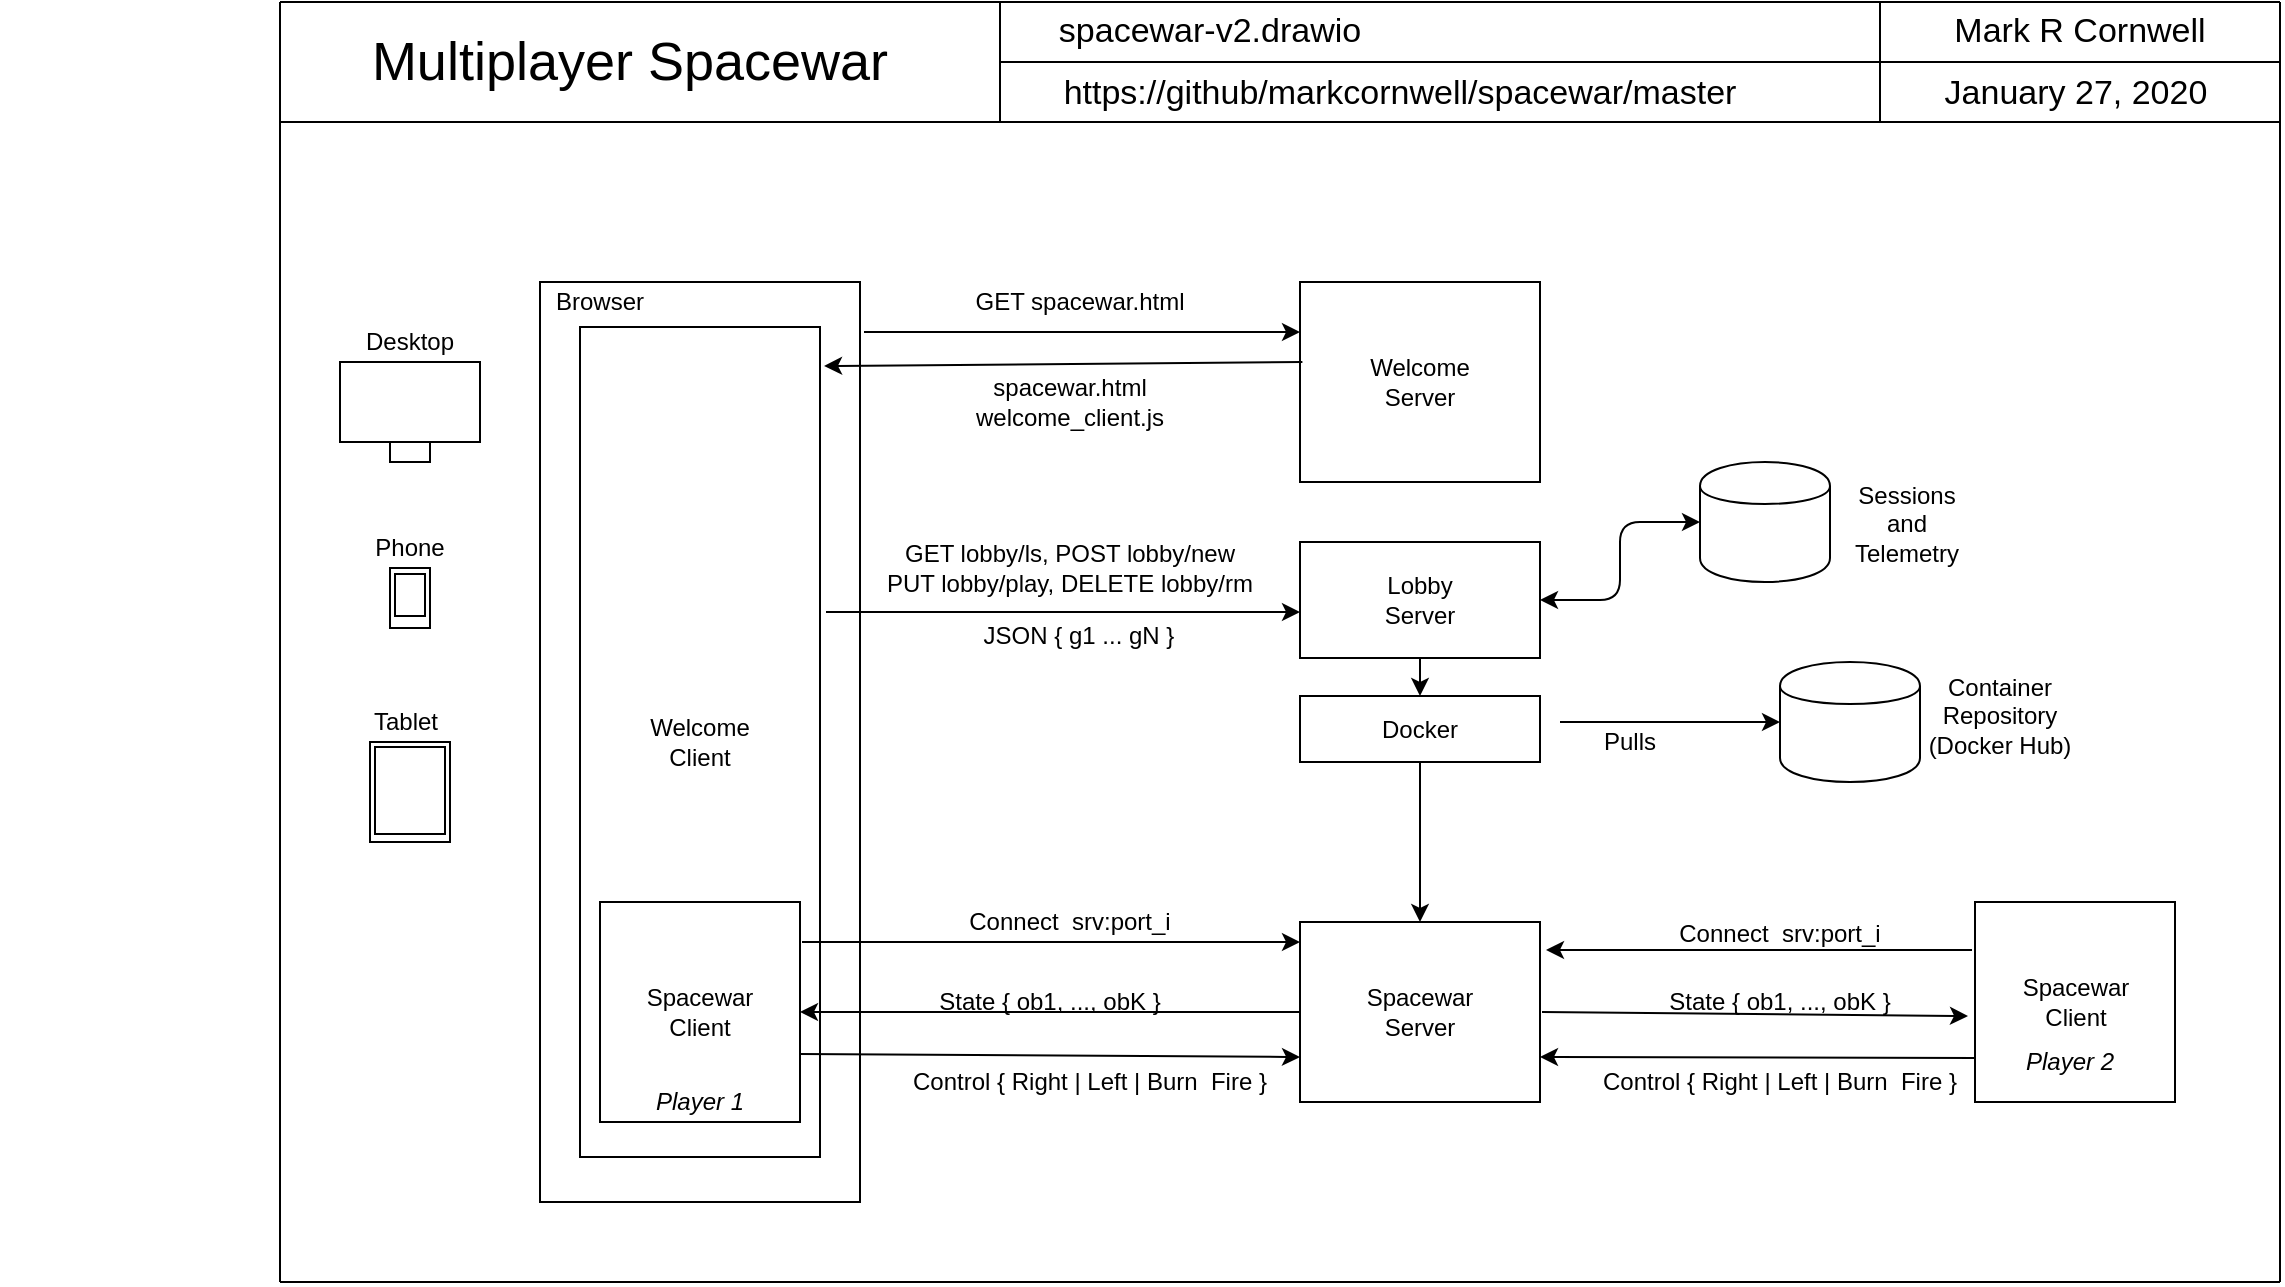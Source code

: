 <mxfile version="12.5.8" type="github" pages="2">
  <diagram id="-MNmQAJdXIxdF0hV3k_a" name="Page-1">
    <mxGraphModel dx="2362" dy="760" grid="1" gridSize="10" guides="1" tooltips="1" connect="1" arrows="1" fold="1" page="1" pageScale="1" pageWidth="1100" pageHeight="850" math="0" shadow="0">
      <root>
        <mxCell id="0"/>
        <mxCell id="1" parent="0"/>
        <mxCell id="GTpEuiMnmMogO06giJks-11" value="" style="rounded=0;whiteSpace=wrap;html=1;" parent="1" vertex="1">
          <mxGeometry x="170" y="180" width="160" height="460" as="geometry"/>
        </mxCell>
        <mxCell id="BTNIQl1lcjPrq77fa2lV-5" value="" style="rounded=0;whiteSpace=wrap;html=1;" parent="1" vertex="1">
          <mxGeometry x="85" y="410" width="40" height="50" as="geometry"/>
        </mxCell>
        <mxCell id="BTNIQl1lcjPrq77fa2lV-1" value="" style="rounded=0;whiteSpace=wrap;html=1;" parent="1" vertex="1">
          <mxGeometry x="70" y="220" width="70" height="40" as="geometry"/>
        </mxCell>
        <mxCell id="BTNIQl1lcjPrq77fa2lV-2" value="" style="rounded=0;whiteSpace=wrap;html=1;" parent="1" vertex="1">
          <mxGeometry x="95" y="260" width="20" height="10" as="geometry"/>
        </mxCell>
        <mxCell id="BTNIQl1lcjPrq77fa2lV-3" value="" style="rounded=0;whiteSpace=wrap;html=1;snapToPoint=0;" parent="1" vertex="1">
          <mxGeometry x="87.5" y="412.5" width="35" height="43.5" as="geometry"/>
        </mxCell>
        <mxCell id="BTNIQl1lcjPrq77fa2lV-6" value="" style="rounded=0;whiteSpace=wrap;html=1;" parent="1" vertex="1">
          <mxGeometry x="95" y="323" width="20" height="30" as="geometry"/>
        </mxCell>
        <mxCell id="GTpEuiMnmMogO06giJks-6" value="" style="rounded=0;whiteSpace=wrap;html=1;" parent="1" vertex="1">
          <mxGeometry x="97.5" y="326" width="15" height="21" as="geometry"/>
        </mxCell>
        <mxCell id="GTpEuiMnmMogO06giJks-8" value="Welcome&lt;br&gt;Client" style="rounded=0;whiteSpace=wrap;html=1;" parent="1" vertex="1">
          <mxGeometry x="190" y="202.5" width="120" height="415" as="geometry"/>
        </mxCell>
        <mxCell id="GTpEuiMnmMogO06giJks-10" value="Spacewar&lt;br&gt;Client" style="rounded=0;whiteSpace=wrap;html=1;" parent="1" vertex="1">
          <mxGeometry x="200" y="490" width="100" height="110" as="geometry"/>
        </mxCell>
        <mxCell id="GTpEuiMnmMogO06giJks-12" value="Welcome&lt;br&gt;Server" style="rounded=0;whiteSpace=wrap;html=1;" parent="1" vertex="1">
          <mxGeometry x="550" y="180" width="120" height="100" as="geometry"/>
        </mxCell>
        <mxCell id="MLfxrH9U8GJCvspRP1UE-8" style="edgeStyle=orthogonalEdgeStyle;rounded=0;orthogonalLoop=1;jettySize=auto;html=1;exitX=0.5;exitY=1;exitDx=0;exitDy=0;entryX=0.5;entryY=0;entryDx=0;entryDy=0;" parent="1" source="GTpEuiMnmMogO06giJks-15" target="GTpEuiMnmMogO06giJks-20" edge="1">
          <mxGeometry relative="1" as="geometry"/>
        </mxCell>
        <mxCell id="GTpEuiMnmMogO06giJks-15" value="Lobby&lt;br&gt;Server" style="rounded=0;whiteSpace=wrap;html=1;" parent="1" vertex="1">
          <mxGeometry x="550" y="310" width="120" height="58" as="geometry"/>
        </mxCell>
        <mxCell id="GTpEuiMnmMogO06giJks-17" value="Spacewar&lt;br&gt;Server" style="rounded=0;whiteSpace=wrap;html=1;" parent="1" vertex="1">
          <mxGeometry x="550" y="500" width="120" height="90" as="geometry"/>
        </mxCell>
        <mxCell id="GTpEuiMnmMogO06giJks-20" value="Docker" style="rounded=0;whiteSpace=wrap;html=1;" parent="1" vertex="1">
          <mxGeometry x="550" y="387" width="120" height="33" as="geometry"/>
        </mxCell>
        <mxCell id="MLfxrH9U8GJCvspRP1UE-3" value="" style="endArrow=classic;html=1;exitX=0.5;exitY=1;exitDx=0;exitDy=0;entryX=0.5;entryY=0;entryDx=0;entryDy=0;" parent="1" source="GTpEuiMnmMogO06giJks-20" target="GTpEuiMnmMogO06giJks-17" edge="1">
          <mxGeometry width="50" height="50" relative="1" as="geometry">
            <mxPoint x="120" y="600" as="sourcePoint"/>
            <mxPoint x="170" y="550" as="targetPoint"/>
          </mxGeometry>
        </mxCell>
        <mxCell id="MLfxrH9U8GJCvspRP1UE-9" value="" style="shape=cylinder;whiteSpace=wrap;html=1;boundedLbl=1;backgroundOutline=1;" parent="1" vertex="1">
          <mxGeometry x="750" y="270" width="65" height="60" as="geometry"/>
        </mxCell>
        <mxCell id="MLfxrH9U8GJCvspRP1UE-11" value="Sessions&lt;br&gt;and&lt;br&gt;Telemetry" style="text;html=1;align=center;verticalAlign=middle;resizable=0;points=[];autosize=1;" parent="1" vertex="1">
          <mxGeometry x="817.5" y="276" width="70" height="50" as="geometry"/>
        </mxCell>
        <mxCell id="MLfxrH9U8GJCvspRP1UE-12" value="Desktop" style="text;html=1;strokeColor=none;fillColor=none;align=center;verticalAlign=middle;whiteSpace=wrap;rounded=0;" parent="1" vertex="1">
          <mxGeometry x="85" y="200" width="40" height="20" as="geometry"/>
        </mxCell>
        <mxCell id="MLfxrH9U8GJCvspRP1UE-13" value="Phone" style="text;html=1;strokeColor=none;fillColor=none;align=center;verticalAlign=middle;whiteSpace=wrap;rounded=0;" parent="1" vertex="1">
          <mxGeometry x="85" y="303" width="40" height="20" as="geometry"/>
        </mxCell>
        <mxCell id="MLfxrH9U8GJCvspRP1UE-15" value="Tablet" style="text;html=1;strokeColor=none;fillColor=none;align=center;verticalAlign=middle;whiteSpace=wrap;rounded=0;" parent="1" vertex="1">
          <mxGeometry x="82.5" y="390" width="40" height="20" as="geometry"/>
        </mxCell>
        <mxCell id="iC5oyhufUp80yWhtW3xy-1" value="" style="endArrow=classic;html=1;exitX=0.01;exitY=0.4;exitDx=0;exitDy=0;entryX=1.017;entryY=0.047;entryDx=0;entryDy=0;entryPerimeter=0;exitPerimeter=0;" edge="1" parent="1" source="GTpEuiMnmMogO06giJks-12" target="GTpEuiMnmMogO06giJks-8">
          <mxGeometry width="50" height="50" relative="1" as="geometry">
            <mxPoint x="120" y="610" as="sourcePoint"/>
            <mxPoint x="170" y="560" as="targetPoint"/>
          </mxGeometry>
        </mxCell>
        <mxCell id="iC5oyhufUp80yWhtW3xy-5" value="Browser" style="text;html=1;strokeColor=none;fillColor=none;align=center;verticalAlign=middle;whiteSpace=wrap;rounded=0;" vertex="1" parent="1">
          <mxGeometry x="180" y="180" width="40" height="20" as="geometry"/>
        </mxCell>
        <mxCell id="iC5oyhufUp80yWhtW3xy-6" value="GET spacewar.html" style="text;html=1;strokeColor=none;fillColor=none;align=center;verticalAlign=middle;whiteSpace=wrap;rounded=0;" vertex="1" parent="1">
          <mxGeometry x="385" y="180" width="110" height="20" as="geometry"/>
        </mxCell>
        <mxCell id="iC5oyhufUp80yWhtW3xy-10" value="spacewar.html&lt;br&gt;welcome_client.js" style="text;html=1;strokeColor=none;fillColor=none;align=center;verticalAlign=middle;whiteSpace=wrap;rounded=0;" vertex="1" parent="1">
          <mxGeometry x="415" y="230" width="40" height="20" as="geometry"/>
        </mxCell>
        <mxCell id="iC5oyhufUp80yWhtW3xy-14" value="GET lobby/ls, POST lobby/new&lt;br&gt;PUT lobby/play, DELETE lobby/rm" style="text;html=1;strokeColor=none;fillColor=none;align=center;verticalAlign=middle;whiteSpace=wrap;rounded=0;" vertex="1" parent="1">
          <mxGeometry x="310" y="303" width="250" height="40" as="geometry"/>
        </mxCell>
        <mxCell id="iC5oyhufUp80yWhtW3xy-15" value="" style="endArrow=classic;html=1;entryX=0.96;entryY=1.05;entryDx=0;entryDy=0;entryPerimeter=0;" edge="1" parent="1" target="iC5oyhufUp80yWhtW3xy-14">
          <mxGeometry width="50" height="50" relative="1" as="geometry">
            <mxPoint x="313" y="345" as="sourcePoint"/>
            <mxPoint x="120" y="560" as="targetPoint"/>
          </mxGeometry>
        </mxCell>
        <mxCell id="iC5oyhufUp80yWhtW3xy-16" value="JSON { g1 ... gN }" style="text;html=1;strokeColor=none;fillColor=none;align=center;verticalAlign=middle;whiteSpace=wrap;rounded=0;" vertex="1" parent="1">
          <mxGeometry x="357.5" y="347" width="162.5" height="20" as="geometry"/>
        </mxCell>
        <mxCell id="iC5oyhufUp80yWhtW3xy-17" value="" style="endArrow=classic;html=1;exitX=1.01;exitY=0.182;exitDx=0;exitDy=0;exitPerimeter=0;" edge="1" parent="1" source="GTpEuiMnmMogO06giJks-10">
          <mxGeometry width="50" height="50" relative="1" as="geometry">
            <mxPoint x="70" y="670" as="sourcePoint"/>
            <mxPoint x="550" y="510" as="targetPoint"/>
          </mxGeometry>
        </mxCell>
        <mxCell id="iC5oyhufUp80yWhtW3xy-18" value="Connect&amp;nbsp; srv:port_i" style="text;html=1;strokeColor=none;fillColor=none;align=center;verticalAlign=middle;whiteSpace=wrap;rounded=0;" vertex="1" parent="1">
          <mxGeometry x="375" y="490" width="120" height="20" as="geometry"/>
        </mxCell>
        <mxCell id="iC5oyhufUp80yWhtW3xy-23" value="State { ob1, ..., obK }" style="text;html=1;strokeColor=none;fillColor=none;align=center;verticalAlign=middle;whiteSpace=wrap;rounded=0;" vertex="1" parent="1">
          <mxGeometry x="355" y="530" width="140" height="20" as="geometry"/>
        </mxCell>
        <mxCell id="iC5oyhufUp80yWhtW3xy-26" value="" style="endArrow=classic;html=1;exitX=0;exitY=0.5;exitDx=0;exitDy=0;entryX=1;entryY=0.5;entryDx=0;entryDy=0;" edge="1" parent="1" source="GTpEuiMnmMogO06giJks-17" target="GTpEuiMnmMogO06giJks-10">
          <mxGeometry width="50" height="50" relative="1" as="geometry">
            <mxPoint x="70" y="670" as="sourcePoint"/>
            <mxPoint x="120" y="620" as="targetPoint"/>
          </mxGeometry>
        </mxCell>
        <mxCell id="iC5oyhufUp80yWhtW3xy-30" value="" style="endArrow=classic;html=1;entryX=0;entryY=0.25;entryDx=0;entryDy=0;" edge="1" parent="1" target="GTpEuiMnmMogO06giJks-12">
          <mxGeometry width="50" height="50" relative="1" as="geometry">
            <mxPoint x="332" y="205" as="sourcePoint"/>
            <mxPoint x="120" y="600" as="targetPoint"/>
          </mxGeometry>
        </mxCell>
        <mxCell id="iC5oyhufUp80yWhtW3xy-31" value="" style="endArrow=classic;html=1;entryX=0;entryY=0.75;entryDx=0;entryDy=0;exitX=1;exitY=0.691;exitDx=0;exitDy=0;exitPerimeter=0;" edge="1" parent="1" source="GTpEuiMnmMogO06giJks-10" target="GTpEuiMnmMogO06giJks-17">
          <mxGeometry width="50" height="50" relative="1" as="geometry">
            <mxPoint x="310" y="568" as="sourcePoint"/>
            <mxPoint x="120" y="660" as="targetPoint"/>
          </mxGeometry>
        </mxCell>
        <mxCell id="iC5oyhufUp80yWhtW3xy-32" value="Control { Right | Left | Burn&amp;nbsp; Fire }" style="text;html=1;strokeColor=none;fillColor=none;align=center;verticalAlign=middle;whiteSpace=wrap;rounded=0;" vertex="1" parent="1">
          <mxGeometry x="330" y="570" width="230" height="20" as="geometry"/>
        </mxCell>
        <mxCell id="iC5oyhufUp80yWhtW3xy-34" value="" style="endArrow=classic;startArrow=classic;html=1;exitX=1;exitY=0.5;exitDx=0;exitDy=0;entryX=0;entryY=0.5;entryDx=0;entryDy=0;" edge="1" parent="1" source="GTpEuiMnmMogO06giJks-15" target="MLfxrH9U8GJCvspRP1UE-9">
          <mxGeometry width="50" height="50" relative="1" as="geometry">
            <mxPoint x="730" y="410" as="sourcePoint"/>
            <mxPoint x="780" y="360" as="targetPoint"/>
            <Array as="points">
              <mxPoint x="710" y="339"/>
              <mxPoint x="710" y="300"/>
            </Array>
          </mxGeometry>
        </mxCell>
        <mxCell id="iC5oyhufUp80yWhtW3xy-35" value="" style="shape=cylinder;whiteSpace=wrap;html=1;boundedLbl=1;backgroundOutline=1;" vertex="1" parent="1">
          <mxGeometry x="790" y="370" width="70" height="60" as="geometry"/>
        </mxCell>
        <mxCell id="iC5oyhufUp80yWhtW3xy-36" value="Container Repository&lt;br&gt;(Docker Hub)" style="text;html=1;strokeColor=none;fillColor=none;align=center;verticalAlign=middle;whiteSpace=wrap;rounded=0;" vertex="1" parent="1">
          <mxGeometry x="850" y="387" width="100" height="20" as="geometry"/>
        </mxCell>
        <mxCell id="iC5oyhufUp80yWhtW3xy-38" value="" style="endArrow=classic;html=1;entryX=0;entryY=0.5;entryDx=0;entryDy=0;" edge="1" parent="1" target="iC5oyhufUp80yWhtW3xy-35">
          <mxGeometry width="50" height="50" relative="1" as="geometry">
            <mxPoint x="680" y="400" as="sourcePoint"/>
            <mxPoint x="750" y="360" as="targetPoint"/>
            <Array as="points">
              <mxPoint x="750" y="400"/>
            </Array>
          </mxGeometry>
        </mxCell>
        <mxCell id="iC5oyhufUp80yWhtW3xy-39" value="Pulls" style="text;html=1;strokeColor=none;fillColor=none;align=center;verticalAlign=middle;whiteSpace=wrap;rounded=0;" vertex="1" parent="1">
          <mxGeometry x="695" y="400" width="40" height="20" as="geometry"/>
        </mxCell>
        <mxCell id="iC5oyhufUp80yWhtW3xy-40" value="Spacewar&lt;br&gt;Client" style="rounded=0;whiteSpace=wrap;html=1;" vertex="1" parent="1">
          <mxGeometry x="887.5" y="490" width="100" height="100" as="geometry"/>
        </mxCell>
        <mxCell id="iC5oyhufUp80yWhtW3xy-42" value="" style="endArrow=classic;html=1;" edge="1" parent="1">
          <mxGeometry width="50" height="50" relative="1" as="geometry">
            <mxPoint x="886" y="514" as="sourcePoint"/>
            <mxPoint x="673" y="514" as="targetPoint"/>
          </mxGeometry>
        </mxCell>
        <mxCell id="iC5oyhufUp80yWhtW3xy-43" value="" style="endArrow=classic;html=1;entryX=-0.035;entryY=0.57;entryDx=0;entryDy=0;entryPerimeter=0;" edge="1" parent="1" target="iC5oyhufUp80yWhtW3xy-40">
          <mxGeometry width="50" height="50" relative="1" as="geometry">
            <mxPoint x="671" y="545" as="sourcePoint"/>
            <mxPoint x="800" y="545" as="targetPoint"/>
          </mxGeometry>
        </mxCell>
        <mxCell id="iC5oyhufUp80yWhtW3xy-44" value="" style="endArrow=classic;html=1;entryX=1;entryY=0.75;entryDx=0;entryDy=0;" edge="1" parent="1" target="GTpEuiMnmMogO06giJks-17">
          <mxGeometry width="50" height="50" relative="1" as="geometry">
            <mxPoint x="888" y="568" as="sourcePoint"/>
            <mxPoint x="170" y="660" as="targetPoint"/>
          </mxGeometry>
        </mxCell>
        <mxCell id="iC5oyhufUp80yWhtW3xy-45" value="Connect&amp;nbsp; srv:port_i" style="text;html=1;strokeColor=none;fillColor=none;align=center;verticalAlign=middle;whiteSpace=wrap;rounded=0;" vertex="1" parent="1">
          <mxGeometry x="730" y="496" width="120" height="20" as="geometry"/>
        </mxCell>
        <mxCell id="iC5oyhufUp80yWhtW3xy-46" value="State { ob1, ..., obK }" style="text;html=1;strokeColor=none;fillColor=none;align=center;verticalAlign=middle;whiteSpace=wrap;rounded=0;" vertex="1" parent="1">
          <mxGeometry x="720" y="530" width="140" height="20" as="geometry"/>
        </mxCell>
        <mxCell id="iC5oyhufUp80yWhtW3xy-47" value="Control { Right | Left | Burn&amp;nbsp; Fire }" style="text;html=1;strokeColor=none;fillColor=none;align=center;verticalAlign=middle;whiteSpace=wrap;rounded=0;" vertex="1" parent="1">
          <mxGeometry x="675" y="570" width="230" height="20" as="geometry"/>
        </mxCell>
        <mxCell id="iC5oyhufUp80yWhtW3xy-49" value="Player 1" style="text;html=1;strokeColor=none;fillColor=none;align=center;verticalAlign=middle;whiteSpace=wrap;rounded=0;fontStyle=2" vertex="1" parent="1">
          <mxGeometry x="220" y="580" width="60" height="20" as="geometry"/>
        </mxCell>
        <mxCell id="iC5oyhufUp80yWhtW3xy-50" value="Player 2" style="text;html=1;strokeColor=none;fillColor=none;align=center;verticalAlign=middle;whiteSpace=wrap;rounded=0;fontStyle=2" vertex="1" parent="1">
          <mxGeometry x="905" y="560" width="60" height="20" as="geometry"/>
        </mxCell>
        <mxCell id="iC5oyhufUp80yWhtW3xy-55" value="" style="endArrow=none;html=1;" edge="1" parent="1">
          <mxGeometry width="50" height="50" relative="1" as="geometry">
            <mxPoint x="40" y="680" as="sourcePoint"/>
            <mxPoint x="40" y="40" as="targetPoint"/>
          </mxGeometry>
        </mxCell>
        <mxCell id="iC5oyhufUp80yWhtW3xy-56" value="" style="endArrow=none;html=1;" edge="1" parent="1">
          <mxGeometry width="50" height="50" relative="1" as="geometry">
            <mxPoint x="40" y="680" as="sourcePoint"/>
            <mxPoint x="1040" y="680" as="targetPoint"/>
          </mxGeometry>
        </mxCell>
        <mxCell id="iC5oyhufUp80yWhtW3xy-57" value="" style="endArrow=none;html=1;" edge="1" parent="1">
          <mxGeometry width="50" height="50" relative="1" as="geometry">
            <mxPoint x="1040" y="40" as="sourcePoint"/>
            <mxPoint x="1040" y="680" as="targetPoint"/>
          </mxGeometry>
        </mxCell>
        <mxCell id="iC5oyhufUp80yWhtW3xy-58" value="" style="endArrow=none;html=1;" edge="1" parent="1">
          <mxGeometry width="50" height="50" relative="1" as="geometry">
            <mxPoint x="40" y="40" as="sourcePoint"/>
            <mxPoint x="1040" y="40" as="targetPoint"/>
          </mxGeometry>
        </mxCell>
        <mxCell id="iC5oyhufUp80yWhtW3xy-59" value="Multiplayer Spacewar" style="text;html=1;strokeColor=none;fillColor=none;align=center;verticalAlign=middle;whiteSpace=wrap;rounded=0;fontSize=27;" vertex="1" parent="1">
          <mxGeometry x="-100" y="60" width="630" height="20" as="geometry"/>
        </mxCell>
        <mxCell id="iC5oyhufUp80yWhtW3xy-60" value="" style="endArrow=none;html=1;fontSize=27;" edge="1" parent="1">
          <mxGeometry width="50" height="50" relative="1" as="geometry">
            <mxPoint x="1040" y="100" as="sourcePoint"/>
            <mxPoint x="40" y="100" as="targetPoint"/>
          </mxGeometry>
        </mxCell>
        <mxCell id="iC5oyhufUp80yWhtW3xy-61" value="" style="endArrow=none;html=1;fontSize=27;" edge="1" parent="1">
          <mxGeometry width="50" height="50" relative="1" as="geometry">
            <mxPoint x="400" y="100" as="sourcePoint"/>
            <mxPoint x="400" y="40" as="targetPoint"/>
          </mxGeometry>
        </mxCell>
        <mxCell id="iC5oyhufUp80yWhtW3xy-62" value="" style="endArrow=none;html=1;fontSize=27;" edge="1" parent="1">
          <mxGeometry width="50" height="50" relative="1" as="geometry">
            <mxPoint x="1040" y="70" as="sourcePoint"/>
            <mxPoint x="400" y="70" as="targetPoint"/>
          </mxGeometry>
        </mxCell>
        <mxCell id="iC5oyhufUp80yWhtW3xy-63" value="" style="endArrow=none;html=1;fontSize=27;" edge="1" parent="1">
          <mxGeometry width="50" height="50" relative="1" as="geometry">
            <mxPoint x="840" y="100" as="sourcePoint"/>
            <mxPoint x="840" y="40" as="targetPoint"/>
          </mxGeometry>
        </mxCell>
        <mxCell id="iC5oyhufUp80yWhtW3xy-64" value="Mark R Cornwell" style="text;html=1;strokeColor=none;fillColor=none;align=center;verticalAlign=middle;whiteSpace=wrap;rounded=0;fontSize=17;" vertex="1" parent="1">
          <mxGeometry x="850" y="45" width="180" height="20" as="geometry"/>
        </mxCell>
        <mxCell id="iC5oyhufUp80yWhtW3xy-65" value="spacewar-v2.drawio" style="text;html=1;strokeColor=none;fillColor=none;align=center;verticalAlign=middle;whiteSpace=wrap;rounded=0;fontSize=17;" vertex="1" parent="1">
          <mxGeometry x="410" y="45" width="190" height="20" as="geometry"/>
        </mxCell>
        <mxCell id="iC5oyhufUp80yWhtW3xy-66" value="https://github/markcornwell/spacewar/master" style="text;html=1;strokeColor=none;fillColor=none;align=center;verticalAlign=middle;whiteSpace=wrap;rounded=0;fontSize=17;" vertex="1" parent="1">
          <mxGeometry x="440" y="72" width="320" height="28" as="geometry"/>
        </mxCell>
        <mxCell id="iC5oyhufUp80yWhtW3xy-68" value="January 27, 2020" style="text;html=1;strokeColor=none;fillColor=none;align=center;verticalAlign=middle;whiteSpace=wrap;rounded=0;fontSize=17;" vertex="1" parent="1">
          <mxGeometry x="837.5" y="76" width="200" height="20" as="geometry"/>
        </mxCell>
      </root>
    </mxGraphModel>
  </diagram>
  <diagram id="YtWbQNYZNnclogAfLK5a" name="Page-2">
        <mxGraphModel dx="546" dy="822" grid="1" gridSize="10" guides="1" tooltips="1" connect="1" arrows="1" fold="1" page="1" pageScale="1" pageWidth="850" pageHeight="1100" math="0" shadow="0">
            <root>
                <mxCell id="NxmYshcDzXWmiyciukDt-0"/>
                <mxCell id="NxmYshcDzXWmiyciukDt-1" parent="NxmYshcDzXWmiyciukDt-0"/>
              </root>
          </mxGraphModel>
      </diagram>
</mxfile>
